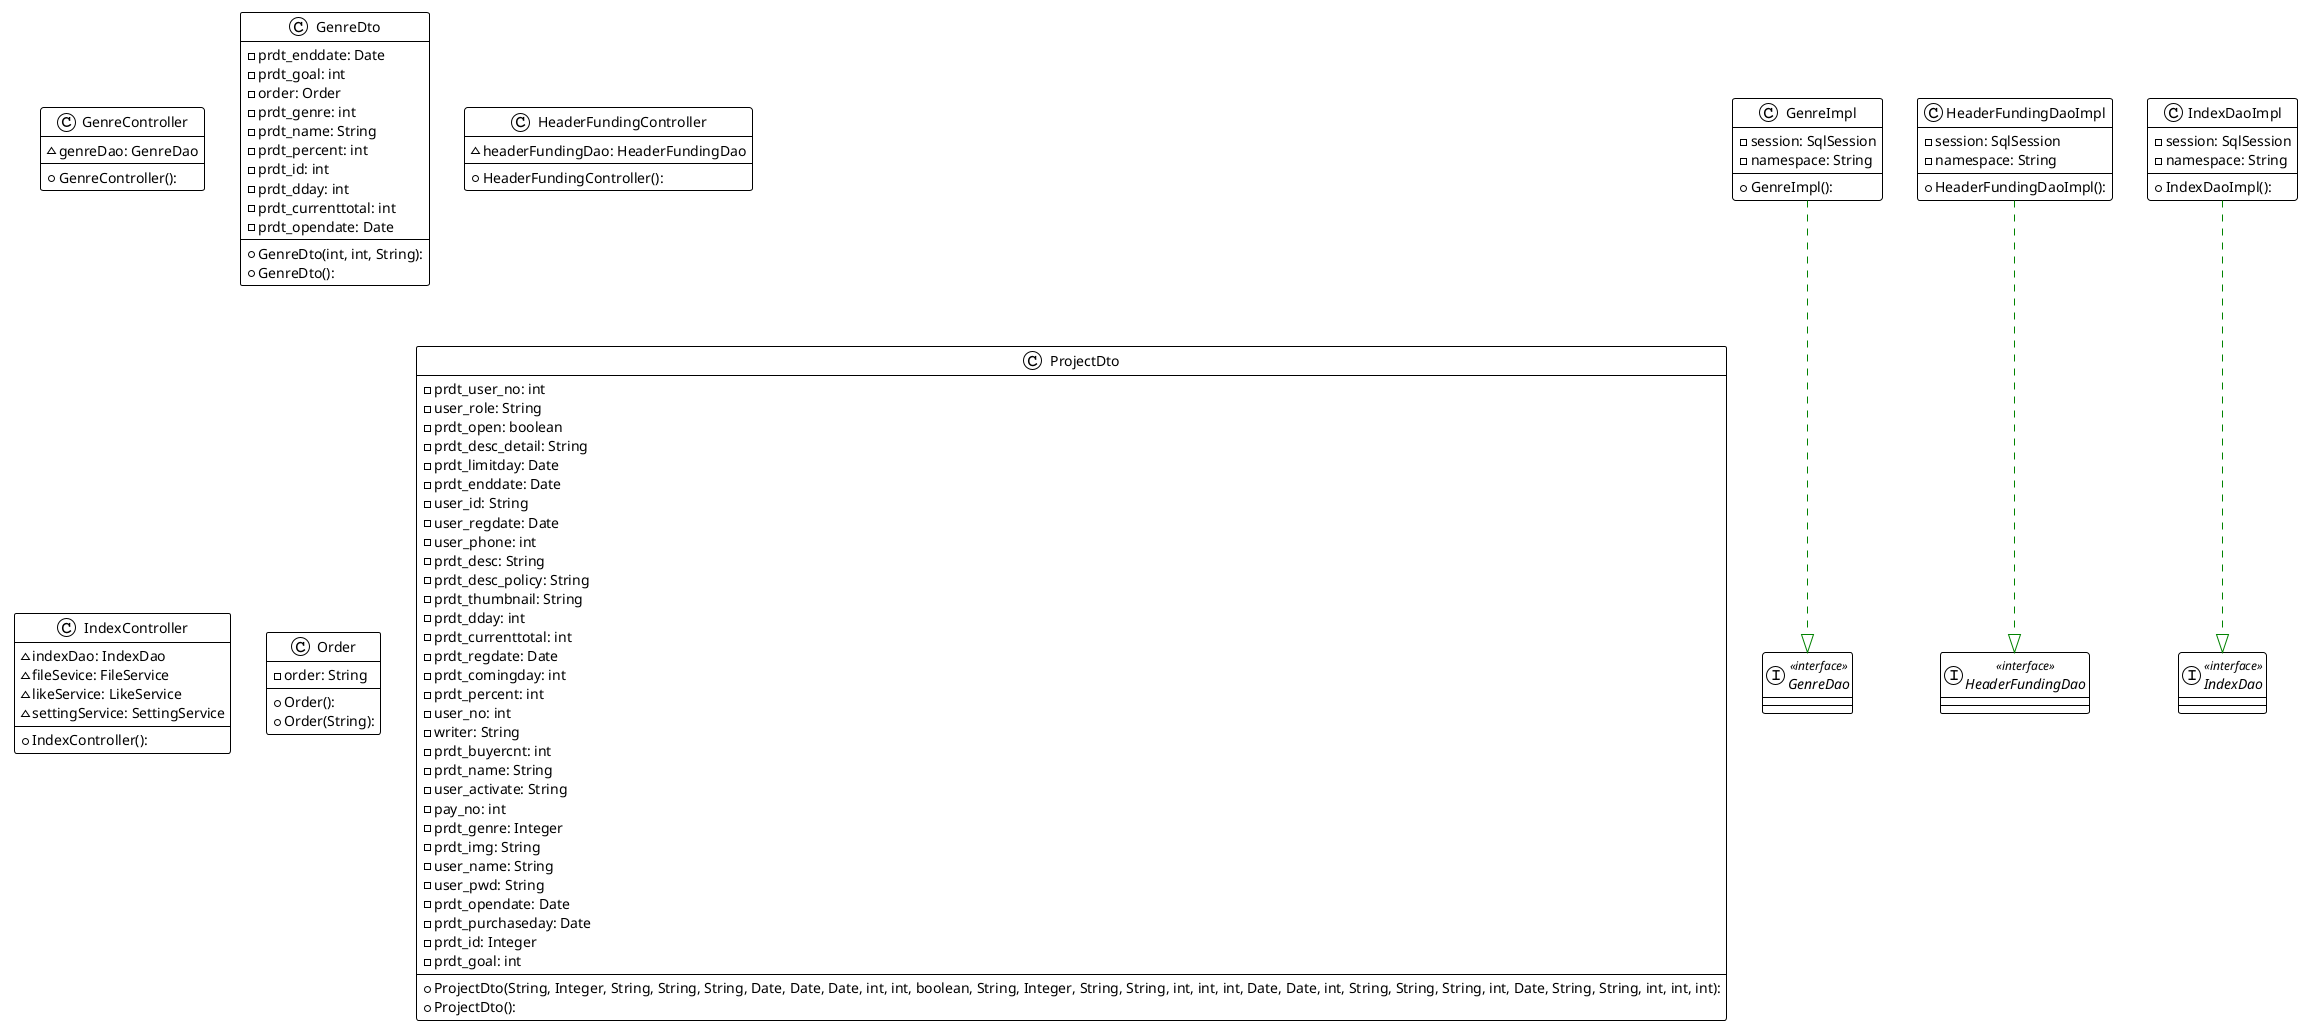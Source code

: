 @startuml

!theme plain
top to bottom direction
skinparam linetype ortho

class GenreController {
  + GenreController(): 
  ~ genreDao: GenreDao
}
interface GenreDao << interface >>
class GenreDto {
  + GenreDto(int, int, String): 
  + GenreDto(): 
  - prdt_enddate: Date
  - prdt_goal: int
  - order: Order
  - prdt_genre: int
  - prdt_name: String
  - prdt_percent: int
  - prdt_id: int
  - prdt_dday: int
  - prdt_currenttotal: int
  - prdt_opendate: Date
}
class GenreImpl {
  + GenreImpl(): 
  - session: SqlSession
  - namespace: String
}
class HeaderFundingController {
  + HeaderFundingController(): 
  ~ headerFundingDao: HeaderFundingDao
}
interface HeaderFundingDao << interface >>
class HeaderFundingDaoImpl {
  + HeaderFundingDaoImpl(): 
  - session: SqlSession
  - namespace: String
}
class IndexController {
  + IndexController(): 
  ~ indexDao: IndexDao
  ~ fileSevice: FileService
  ~ likeService: LikeService
  ~ settingService: SettingService
}
interface IndexDao << interface >>
class IndexDaoImpl {
  + IndexDaoImpl(): 
  - session: SqlSession
  - namespace: String
}
class Order {
  + Order(): 
  + Order(String): 
  - order: String
}
class ProjectDto {
  + ProjectDto(String, Integer, String, String, String, Date, Date, Date, int, int, boolean, String, Integer, String, String, int, int, int, Date, Date, int, String, String, String, int, Date, String, String, int, int, int): 
  + ProjectDto(): 
  - prdt_user_no: int
  - user_role: String
  - prdt_open: boolean
  - prdt_desc_detail: String
  - prdt_limitday: Date
  - prdt_enddate: Date
  - user_id: String
  - user_regdate: Date
  - user_phone: int
  - prdt_desc: String
  - prdt_desc_policy: String
  - prdt_thumbnail: String
  - prdt_dday: int
  - prdt_currenttotal: int
  - prdt_regdate: Date
  - prdt_comingday: int
  - prdt_percent: int
  - user_no: int
  - writer: String
  - prdt_buyercnt: int
  - prdt_name: String
  - user_activate: String
  - pay_no: int
  - prdt_genre: Integer
  - prdt_img: String
  - user_name: String
  - user_pwd: String
  - prdt_opendate: Date
  - prdt_purchaseday: Date
  - prdt_id: Integer
  - prdt_goal: int
}

GenreImpl                -[#008200,dashed]-^  GenreDao                
HeaderFundingDaoImpl     -[#008200,dashed]-^  HeaderFundingDao        
IndexDaoImpl             -[#008200,dashed]-^  IndexDao                
@enduml
